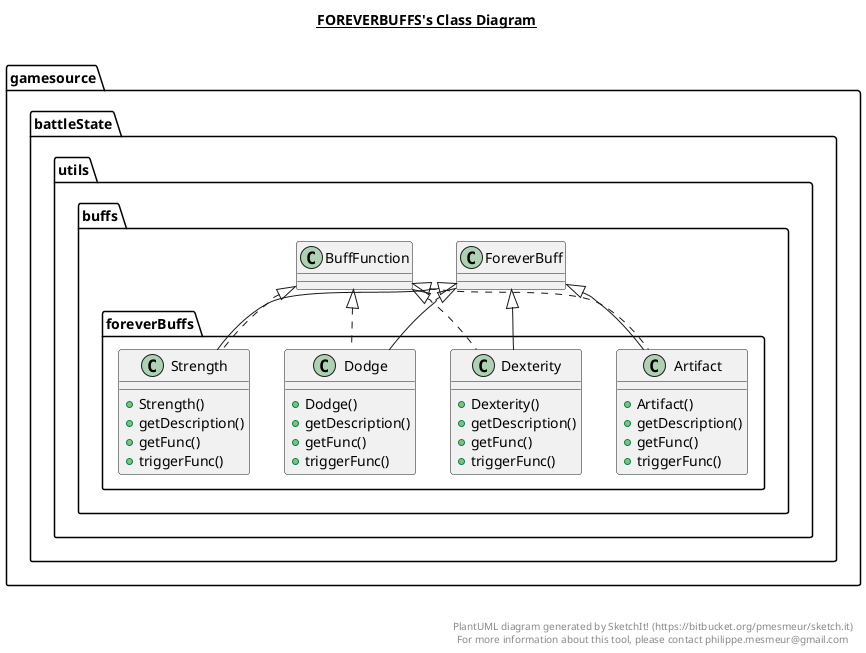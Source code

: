 @startuml

title __FOREVERBUFFS's Class Diagram__\n

  namespace gamesource {
    namespace battleState.utils.buffs {
      namespace foreverBuffs {
        class gamesource.battleState.utils.buffs.foreverBuffs.Artifact {
            + Artifact()
            + getDescription()
            + getFunc()
            + triggerFunc()
        }
      }
    }
  }
  

  namespace gamesource {
    namespace battleState.utils.buffs {
      namespace foreverBuffs {
        class gamesource.battleState.utils.buffs.foreverBuffs.Dexterity {
            + Dexterity()
            + getDescription()
            + getFunc()
            + triggerFunc()
        }
      }
    }
  }
  

  namespace gamesource {
    namespace battleState.utils.buffs {
      namespace foreverBuffs {
        class gamesource.battleState.utils.buffs.foreverBuffs.Dodge {
            + Dodge()
            + getDescription()
            + getFunc()
            + triggerFunc()
        }
      }
    }
  }
  

  namespace gamesource {
    namespace battleState.utils.buffs {
      namespace foreverBuffs {
        class gamesource.battleState.utils.buffs.foreverBuffs.Strength {
            + Strength()
            + getDescription()
            + getFunc()
            + triggerFunc()
        }
      }
    }
  }
  

  gamesource.battleState.utils.buffs.foreverBuffs.Artifact .up.|> gamesource.battleState.utils.buffs.BuffFunction
  gamesource.battleState.utils.buffs.foreverBuffs.Artifact -up-|> gamesource.battleState.utils.buffs.ForeverBuff
  gamesource.battleState.utils.buffs.foreverBuffs.Dexterity .up.|> gamesource.battleState.utils.buffs.BuffFunction
  gamesource.battleState.utils.buffs.foreverBuffs.Dexterity -up-|> gamesource.battleState.utils.buffs.ForeverBuff
  gamesource.battleState.utils.buffs.foreverBuffs.Dodge .up.|> gamesource.battleState.utils.buffs.BuffFunction
  gamesource.battleState.utils.buffs.foreverBuffs.Dodge -up-|> gamesource.battleState.utils.buffs.ForeverBuff
  gamesource.battleState.utils.buffs.foreverBuffs.Strength .up.|> gamesource.battleState.utils.buffs.BuffFunction
  gamesource.battleState.utils.buffs.foreverBuffs.Strength -up-|> gamesource.battleState.utils.buffs.ForeverBuff


right footer


PlantUML diagram generated by SketchIt! (https://bitbucket.org/pmesmeur/sketch.it)
For more information about this tool, please contact philippe.mesmeur@gmail.com
endfooter

@enduml
